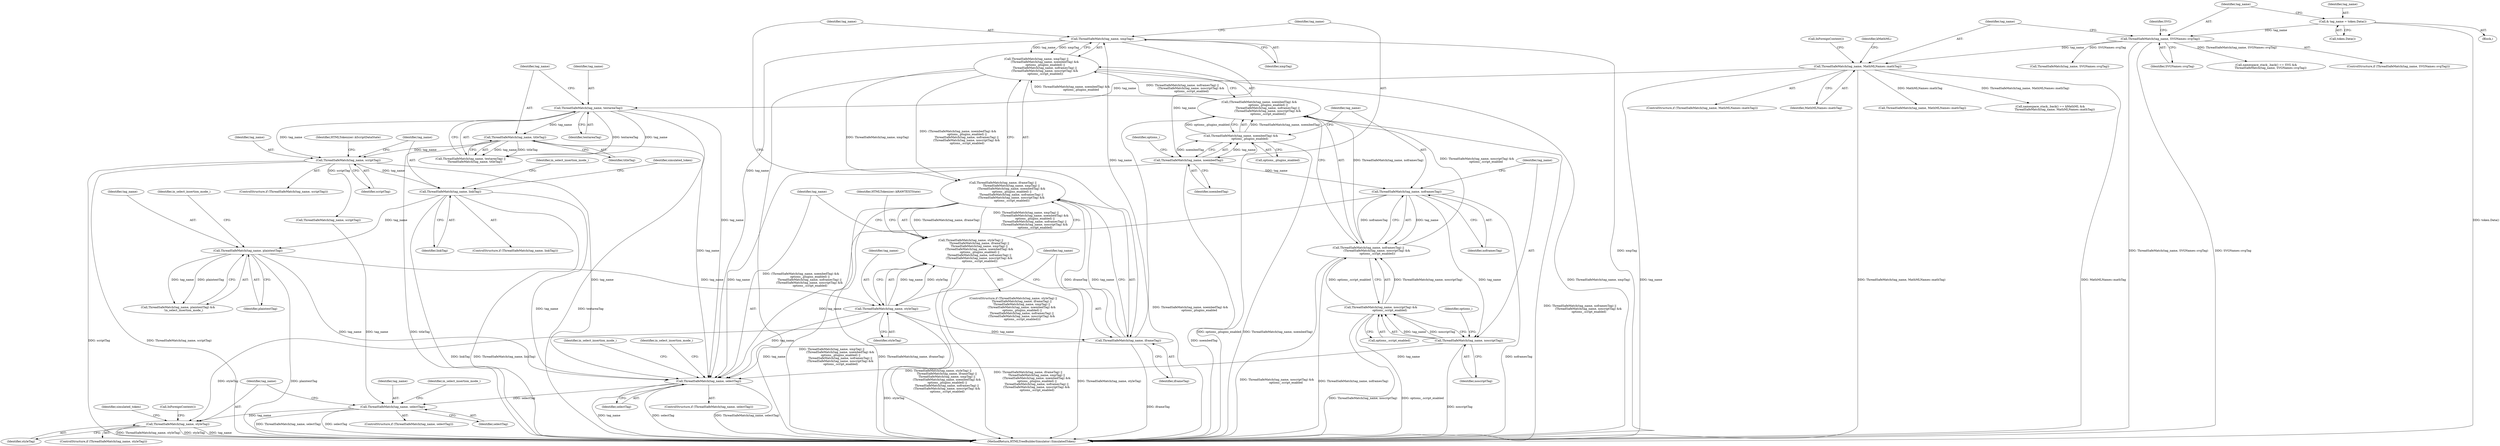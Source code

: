 digraph "0_Chrome_133bc5c262b2555af223263452e9875a95db9eb7@API" {
"1000212" [label="(Call,ThreadSafeMatch(tag_name, xmpTag))"];
"1000208" [label="(Call,ThreadSafeMatch(tag_name, iframeTag))"];
"1000204" [label="(Call,ThreadSafeMatch(tag_name, styleTag))"];
"1000193" [label="(Call,ThreadSafeMatch(tag_name, plaintextTag))"];
"1000179" [label="(Call,ThreadSafeMatch(tag_name, linkTag))"];
"1000168" [label="(Call,ThreadSafeMatch(tag_name, scriptTag))"];
"1000157" [label="(Call,ThreadSafeMatch(tag_name, textareaTag))"];
"1000124" [label="(Call,ThreadSafeMatch(tag_name, MathMLNames::mathTag))"];
"1000118" [label="(Call,ThreadSafeMatch(tag_name, SVGNames::svgTag))"];
"1000114" [label="(Call,& tag_name = token.Data())"];
"1000160" [label="(Call,ThreadSafeMatch(tag_name, titleTag))"];
"1000211" [label="(Call,ThreadSafeMatch(tag_name, xmpTag) ||\n                   (ThreadSafeMatch(tag_name, noembedTag) &&\n                    options_.plugins_enabled) ||\n                   ThreadSafeMatch(tag_name, noframesTag) ||\n                   (ThreadSafeMatch(tag_name, noscriptTag) &&\n                    options_.script_enabled))"];
"1000207" [label="(Call,ThreadSafeMatch(tag_name, iframeTag) ||\n                   ThreadSafeMatch(tag_name, xmpTag) ||\n                   (ThreadSafeMatch(tag_name, noembedTag) &&\n                    options_.plugins_enabled) ||\n                   ThreadSafeMatch(tag_name, noframesTag) ||\n                   (ThreadSafeMatch(tag_name, noscriptTag) &&\n                    options_.script_enabled))"];
"1000203" [label="(Call,ThreadSafeMatch(tag_name, styleTag) ||\n                   ThreadSafeMatch(tag_name, iframeTag) ||\n                   ThreadSafeMatch(tag_name, xmpTag) ||\n                   (ThreadSafeMatch(tag_name, noembedTag) &&\n                    options_.plugins_enabled) ||\n                   ThreadSafeMatch(tag_name, noframesTag) ||\n                   (ThreadSafeMatch(tag_name, noscriptTag) &&\n                    options_.script_enabled))"];
"1000217" [label="(Call,ThreadSafeMatch(tag_name, noembedTag))"];
"1000216" [label="(Call,ThreadSafeMatch(tag_name, noembedTag) &&\n                    options_.plugins_enabled)"];
"1000215" [label="(Call,(ThreadSafeMatch(tag_name, noembedTag) &&\n                    options_.plugins_enabled) ||\n                   ThreadSafeMatch(tag_name, noframesTag) ||\n                   (ThreadSafeMatch(tag_name, noscriptTag) &&\n                    options_.script_enabled))"];
"1000224" [label="(Call,ThreadSafeMatch(tag_name, noframesTag))"];
"1000223" [label="(Call,ThreadSafeMatch(tag_name, noframesTag) ||\n                   (ThreadSafeMatch(tag_name, noscriptTag) &&\n                    options_.script_enabled))"];
"1000228" [label="(Call,ThreadSafeMatch(tag_name, noscriptTag))"];
"1000227" [label="(Call,ThreadSafeMatch(tag_name, noscriptTag) &&\n                    options_.script_enabled)"];
"1000238" [label="(Call,ThreadSafeMatch(tag_name, selectTag))"];
"1000324" [label="(Call,ThreadSafeMatch(tag_name, selectTag))"];
"1000332" [label="(Call,ThreadSafeMatch(tag_name, styleTag))"];
"1000334" [label="(Identifier,styleTag)"];
"1000195" [label="(Identifier,plaintextTag)"];
"1000228" [label="(Call,ThreadSafeMatch(tag_name, noscriptTag))"];
"1000180" [label="(Identifier,tag_name)"];
"1000282" [label="(Call,namespace_stack_.back() == kMathML &&\n          ThreadSafeMatch(tag_name, MathMLNames::mathTag))"];
"1000123" [label="(ControlStructure,if (ThreadSafeMatch(tag_name, MathMLNames::mathTag)))"];
"1000192" [label="(Call,ThreadSafeMatch(tag_name, plaintextTag) &&\n            !in_select_insertion_mode_)"];
"1000216" [label="(Call,ThreadSafeMatch(tag_name, noembedTag) &&\n                    options_.plugins_enabled)"];
"1000239" [label="(Identifier,tag_name)"];
"1000169" [label="(Identifier,tag_name)"];
"1000331" [label="(ControlStructure,if (ThreadSafeMatch(tag_name, styleTag)))"];
"1000112" [label="(Block,)"];
"1000193" [label="(Call,ThreadSafeMatch(tag_name, plaintextTag))"];
"1000189" [label="(Identifier,in_select_insertion_mode_)"];
"1000212" [label="(Call,ThreadSafeMatch(tag_name, xmpTag))"];
"1000236" [label="(Identifier,HTMLTokenizer::kRAWTEXTState)"];
"1000217" [label="(Call,ThreadSafeMatch(tag_name, noembedTag))"];
"1000114" [label="(Call,& tag_name = token.Data())"];
"1000181" [label="(Identifier,linkTag)"];
"1000213" [label="(Identifier,tag_name)"];
"1000194" [label="(Identifier,tag_name)"];
"1000210" [label="(Identifier,iframeTag)"];
"1000226" [label="(Identifier,noframesTag)"];
"1000344" [label="(MethodReturn,HTMLTreeBuilderSimulator::SimulatedToken)"];
"1000162" [label="(Identifier,titleTag)"];
"1000156" [label="(Call,ThreadSafeMatch(tag_name, textareaTag) ||\n          ThreadSafeMatch(tag_name, titleTag))"];
"1000118" [label="(Call,ThreadSafeMatch(tag_name, SVGNames::svgTag))"];
"1000203" [label="(Call,ThreadSafeMatch(tag_name, styleTag) ||\n                   ThreadSafeMatch(tag_name, iframeTag) ||\n                   ThreadSafeMatch(tag_name, xmpTag) ||\n                   (ThreadSafeMatch(tag_name, noembedTag) &&\n                    options_.plugins_enabled) ||\n                   ThreadSafeMatch(tag_name, noframesTag) ||\n                   (ThreadSafeMatch(tag_name, noscriptTag) &&\n                    options_.script_enabled))"];
"1000325" [label="(Identifier,tag_name)"];
"1000219" [label="(Identifier,noembedTag)"];
"1000232" [label="(Identifier,options_)"];
"1000209" [label="(Identifier,tag_name)"];
"1000240" [label="(Identifier,selectTag)"];
"1000229" [label="(Identifier,tag_name)"];
"1000274" [label="(Call,namespace_stack_.back() == SVG &&\n          ThreadSafeMatch(tag_name, SVGNames::svgTag))"];
"1000220" [label="(Call,options_.plugins_enabled)"];
"1000128" [label="(Identifier,kMathML)"];
"1000207" [label="(Call,ThreadSafeMatch(tag_name, iframeTag) ||\n                   ThreadSafeMatch(tag_name, xmpTag) ||\n                   (ThreadSafeMatch(tag_name, noembedTag) &&\n                    options_.plugins_enabled) ||\n                   ThreadSafeMatch(tag_name, noframesTag) ||\n                   (ThreadSafeMatch(tag_name, noscriptTag) &&\n                    options_.script_enabled))"];
"1000238" [label="(Call,ThreadSafeMatch(tag_name, selectTag))"];
"1000126" [label="(Identifier,MathMLNames::mathTag)"];
"1000324" [label="(Call,ThreadSafeMatch(tag_name, selectTag))"];
"1000158" [label="(Identifier,tag_name)"];
"1000116" [label="(Call,token.Data())"];
"1000214" [label="(Identifier,xmpTag)"];
"1000204" [label="(Call,ThreadSafeMatch(tag_name, styleTag))"];
"1000336" [label="(Identifier,simulated_token)"];
"1000117" [label="(ControlStructure,if (ThreadSafeMatch(tag_name, SVGNames::svgTag)))"];
"1000119" [label="(Identifier,tag_name)"];
"1000237" [label="(ControlStructure,if (ThreadSafeMatch(tag_name, selectTag)))"];
"1000323" [label="(ControlStructure,if (ThreadSafeMatch(tag_name, selectTag)))"];
"1000173" [label="(Identifier,HTMLTokenizer::kScriptDataState)"];
"1000170" [label="(Identifier,scriptTag)"];
"1000223" [label="(Call,ThreadSafeMatch(tag_name, noframesTag) ||\n                   (ThreadSafeMatch(tag_name, noscriptTag) &&\n                    options_.script_enabled))"];
"1000206" [label="(Identifier,styleTag)"];
"1000311" [label="(Call,ThreadSafeMatch(tag_name, scriptTag))"];
"1000202" [label="(ControlStructure,if (ThreadSafeMatch(tag_name, styleTag) ||\n                   ThreadSafeMatch(tag_name, iframeTag) ||\n                   ThreadSafeMatch(tag_name, xmpTag) ||\n                   (ThreadSafeMatch(tag_name, noembedTag) &&\n                    options_.plugins_enabled) ||\n                   ThreadSafeMatch(tag_name, noframesTag) ||\n                   (ThreadSafeMatch(tag_name, noscriptTag) &&\n                    options_.script_enabled)))"];
"1000211" [label="(Call,ThreadSafeMatch(tag_name, xmpTag) ||\n                   (ThreadSafeMatch(tag_name, noembedTag) &&\n                    options_.plugins_enabled) ||\n                   ThreadSafeMatch(tag_name, noframesTag) ||\n                   (ThreadSafeMatch(tag_name, noscriptTag) &&\n                    options_.script_enabled))"];
"1000197" [label="(Identifier,in_select_insertion_mode_)"];
"1000339" [label="(Call,InForeignContent())"];
"1000122" [label="(Identifier,SVG)"];
"1000326" [label="(Identifier,selectTag)"];
"1000225" [label="(Identifier,tag_name)"];
"1000333" [label="(Identifier,tag_name)"];
"1000231" [label="(Call,options_.script_enabled)"];
"1000329" [label="(Identifier,in_select_insertion_mode_)"];
"1000167" [label="(ControlStructure,if (ThreadSafeMatch(tag_name, scriptTag)))"];
"1000248" [label="(Identifier,in_select_insertion_mode_)"];
"1000286" [label="(Call,ThreadSafeMatch(tag_name, MathMLNames::mathTag))"];
"1000243" [label="(Identifier,in_select_insertion_mode_)"];
"1000124" [label="(Call,ThreadSafeMatch(tag_name, MathMLNames::mathTag))"];
"1000157" [label="(Call,ThreadSafeMatch(tag_name, textareaTag))"];
"1000168" [label="(Call,ThreadSafeMatch(tag_name, scriptTag))"];
"1000115" [label="(Identifier,tag_name)"];
"1000227" [label="(Call,ThreadSafeMatch(tag_name, noscriptTag) &&\n                    options_.script_enabled)"];
"1000161" [label="(Identifier,tag_name)"];
"1000332" [label="(Call,ThreadSafeMatch(tag_name, styleTag))"];
"1000160" [label="(Call,ThreadSafeMatch(tag_name, titleTag))"];
"1000131" [label="(Call,InForeignContent())"];
"1000221" [label="(Identifier,options_)"];
"1000230" [label="(Identifier,noscriptTag)"];
"1000184" [label="(Identifier,simulated_token)"];
"1000178" [label="(ControlStructure,if (ThreadSafeMatch(tag_name, linkTag)))"];
"1000125" [label="(Identifier,tag_name)"];
"1000120" [label="(Identifier,SVGNames::svgTag)"];
"1000224" [label="(Call,ThreadSafeMatch(tag_name, noframesTag))"];
"1000278" [label="(Call,ThreadSafeMatch(tag_name, SVGNames::svgTag))"];
"1000159" [label="(Identifier,textareaTag)"];
"1000208" [label="(Call,ThreadSafeMatch(tag_name, iframeTag))"];
"1000218" [label="(Identifier,tag_name)"];
"1000179" [label="(Call,ThreadSafeMatch(tag_name, linkTag))"];
"1000205" [label="(Identifier,tag_name)"];
"1000215" [label="(Call,(ThreadSafeMatch(tag_name, noembedTag) &&\n                    options_.plugins_enabled) ||\n                   ThreadSafeMatch(tag_name, noframesTag) ||\n                   (ThreadSafeMatch(tag_name, noscriptTag) &&\n                    options_.script_enabled))"];
"1000212" -> "1000211"  [label="AST: "];
"1000212" -> "1000214"  [label="CFG: "];
"1000213" -> "1000212"  [label="AST: "];
"1000214" -> "1000212"  [label="AST: "];
"1000218" -> "1000212"  [label="CFG: "];
"1000211" -> "1000212"  [label="CFG: "];
"1000212" -> "1000344"  [label="DDG: xmpTag"];
"1000212" -> "1000211"  [label="DDG: tag_name"];
"1000212" -> "1000211"  [label="DDG: xmpTag"];
"1000208" -> "1000212"  [label="DDG: tag_name"];
"1000212" -> "1000217"  [label="DDG: tag_name"];
"1000212" -> "1000238"  [label="DDG: tag_name"];
"1000208" -> "1000207"  [label="AST: "];
"1000208" -> "1000210"  [label="CFG: "];
"1000209" -> "1000208"  [label="AST: "];
"1000210" -> "1000208"  [label="AST: "];
"1000213" -> "1000208"  [label="CFG: "];
"1000207" -> "1000208"  [label="CFG: "];
"1000208" -> "1000344"  [label="DDG: iframeTag"];
"1000208" -> "1000207"  [label="DDG: tag_name"];
"1000208" -> "1000207"  [label="DDG: iframeTag"];
"1000204" -> "1000208"  [label="DDG: tag_name"];
"1000208" -> "1000238"  [label="DDG: tag_name"];
"1000204" -> "1000203"  [label="AST: "];
"1000204" -> "1000206"  [label="CFG: "];
"1000205" -> "1000204"  [label="AST: "];
"1000206" -> "1000204"  [label="AST: "];
"1000209" -> "1000204"  [label="CFG: "];
"1000203" -> "1000204"  [label="CFG: "];
"1000204" -> "1000344"  [label="DDG: styleTag"];
"1000204" -> "1000203"  [label="DDG: tag_name"];
"1000204" -> "1000203"  [label="DDG: styleTag"];
"1000193" -> "1000204"  [label="DDG: tag_name"];
"1000204" -> "1000238"  [label="DDG: tag_name"];
"1000204" -> "1000332"  [label="DDG: styleTag"];
"1000193" -> "1000192"  [label="AST: "];
"1000193" -> "1000195"  [label="CFG: "];
"1000194" -> "1000193"  [label="AST: "];
"1000195" -> "1000193"  [label="AST: "];
"1000197" -> "1000193"  [label="CFG: "];
"1000192" -> "1000193"  [label="CFG: "];
"1000193" -> "1000344"  [label="DDG: plaintextTag"];
"1000193" -> "1000192"  [label="DDG: tag_name"];
"1000193" -> "1000192"  [label="DDG: plaintextTag"];
"1000179" -> "1000193"  [label="DDG: tag_name"];
"1000193" -> "1000238"  [label="DDG: tag_name"];
"1000179" -> "1000178"  [label="AST: "];
"1000179" -> "1000181"  [label="CFG: "];
"1000180" -> "1000179"  [label="AST: "];
"1000181" -> "1000179"  [label="AST: "];
"1000184" -> "1000179"  [label="CFG: "];
"1000189" -> "1000179"  [label="CFG: "];
"1000179" -> "1000344"  [label="DDG: ThreadSafeMatch(tag_name, linkTag)"];
"1000179" -> "1000344"  [label="DDG: linkTag"];
"1000168" -> "1000179"  [label="DDG: tag_name"];
"1000179" -> "1000238"  [label="DDG: tag_name"];
"1000168" -> "1000167"  [label="AST: "];
"1000168" -> "1000170"  [label="CFG: "];
"1000169" -> "1000168"  [label="AST: "];
"1000170" -> "1000168"  [label="AST: "];
"1000173" -> "1000168"  [label="CFG: "];
"1000180" -> "1000168"  [label="CFG: "];
"1000168" -> "1000344"  [label="DDG: ThreadSafeMatch(tag_name, scriptTag)"];
"1000168" -> "1000344"  [label="DDG: scriptTag"];
"1000157" -> "1000168"  [label="DDG: tag_name"];
"1000160" -> "1000168"  [label="DDG: tag_name"];
"1000168" -> "1000238"  [label="DDG: tag_name"];
"1000168" -> "1000311"  [label="DDG: scriptTag"];
"1000157" -> "1000156"  [label="AST: "];
"1000157" -> "1000159"  [label="CFG: "];
"1000158" -> "1000157"  [label="AST: "];
"1000159" -> "1000157"  [label="AST: "];
"1000161" -> "1000157"  [label="CFG: "];
"1000156" -> "1000157"  [label="CFG: "];
"1000157" -> "1000344"  [label="DDG: textareaTag"];
"1000157" -> "1000156"  [label="DDG: tag_name"];
"1000157" -> "1000156"  [label="DDG: textareaTag"];
"1000124" -> "1000157"  [label="DDG: tag_name"];
"1000157" -> "1000160"  [label="DDG: tag_name"];
"1000157" -> "1000238"  [label="DDG: tag_name"];
"1000124" -> "1000123"  [label="AST: "];
"1000124" -> "1000126"  [label="CFG: "];
"1000125" -> "1000124"  [label="AST: "];
"1000126" -> "1000124"  [label="AST: "];
"1000128" -> "1000124"  [label="CFG: "];
"1000131" -> "1000124"  [label="CFG: "];
"1000124" -> "1000344"  [label="DDG: MathMLNames::mathTag"];
"1000124" -> "1000344"  [label="DDG: tag_name"];
"1000124" -> "1000344"  [label="DDG: ThreadSafeMatch(tag_name, MathMLNames::mathTag)"];
"1000118" -> "1000124"  [label="DDG: tag_name"];
"1000124" -> "1000282"  [label="DDG: ThreadSafeMatch(tag_name, MathMLNames::mathTag)"];
"1000124" -> "1000286"  [label="DDG: MathMLNames::mathTag"];
"1000118" -> "1000117"  [label="AST: "];
"1000118" -> "1000120"  [label="CFG: "];
"1000119" -> "1000118"  [label="AST: "];
"1000120" -> "1000118"  [label="AST: "];
"1000122" -> "1000118"  [label="CFG: "];
"1000125" -> "1000118"  [label="CFG: "];
"1000118" -> "1000344"  [label="DDG: ThreadSafeMatch(tag_name, SVGNames::svgTag)"];
"1000118" -> "1000344"  [label="DDG: SVGNames::svgTag"];
"1000114" -> "1000118"  [label="DDG: tag_name"];
"1000118" -> "1000274"  [label="DDG: ThreadSafeMatch(tag_name, SVGNames::svgTag)"];
"1000118" -> "1000278"  [label="DDG: SVGNames::svgTag"];
"1000114" -> "1000112"  [label="AST: "];
"1000114" -> "1000116"  [label="CFG: "];
"1000115" -> "1000114"  [label="AST: "];
"1000116" -> "1000114"  [label="AST: "];
"1000119" -> "1000114"  [label="CFG: "];
"1000114" -> "1000344"  [label="DDG: token.Data()"];
"1000160" -> "1000156"  [label="AST: "];
"1000160" -> "1000162"  [label="CFG: "];
"1000161" -> "1000160"  [label="AST: "];
"1000162" -> "1000160"  [label="AST: "];
"1000156" -> "1000160"  [label="CFG: "];
"1000160" -> "1000344"  [label="DDG: titleTag"];
"1000160" -> "1000156"  [label="DDG: tag_name"];
"1000160" -> "1000156"  [label="DDG: titleTag"];
"1000160" -> "1000238"  [label="DDG: tag_name"];
"1000211" -> "1000207"  [label="AST: "];
"1000211" -> "1000215"  [label="CFG: "];
"1000215" -> "1000211"  [label="AST: "];
"1000207" -> "1000211"  [label="CFG: "];
"1000211" -> "1000344"  [label="DDG: ThreadSafeMatch(tag_name, xmpTag)"];
"1000211" -> "1000344"  [label="DDG: (ThreadSafeMatch(tag_name, noembedTag) &&\n                    options_.plugins_enabled) ||\n                   ThreadSafeMatch(tag_name, noframesTag) ||\n                   (ThreadSafeMatch(tag_name, noscriptTag) &&\n                    options_.script_enabled)"];
"1000211" -> "1000207"  [label="DDG: ThreadSafeMatch(tag_name, xmpTag)"];
"1000211" -> "1000207"  [label="DDG: (ThreadSafeMatch(tag_name, noembedTag) &&\n                    options_.plugins_enabled) ||\n                   ThreadSafeMatch(tag_name, noframesTag) ||\n                   (ThreadSafeMatch(tag_name, noscriptTag) &&\n                    options_.script_enabled)"];
"1000215" -> "1000211"  [label="DDG: ThreadSafeMatch(tag_name, noembedTag) &&\n                    options_.plugins_enabled"];
"1000215" -> "1000211"  [label="DDG: ThreadSafeMatch(tag_name, noframesTag) ||\n                   (ThreadSafeMatch(tag_name, noscriptTag) &&\n                    options_.script_enabled)"];
"1000207" -> "1000203"  [label="AST: "];
"1000203" -> "1000207"  [label="CFG: "];
"1000207" -> "1000344"  [label="DDG: ThreadSafeMatch(tag_name, iframeTag)"];
"1000207" -> "1000344"  [label="DDG: ThreadSafeMatch(tag_name, xmpTag) ||\n                   (ThreadSafeMatch(tag_name, noembedTag) &&\n                    options_.plugins_enabled) ||\n                   ThreadSafeMatch(tag_name, noframesTag) ||\n                   (ThreadSafeMatch(tag_name, noscriptTag) &&\n                    options_.script_enabled)"];
"1000207" -> "1000203"  [label="DDG: ThreadSafeMatch(tag_name, iframeTag)"];
"1000207" -> "1000203"  [label="DDG: ThreadSafeMatch(tag_name, xmpTag) ||\n                   (ThreadSafeMatch(tag_name, noembedTag) &&\n                    options_.plugins_enabled) ||\n                   ThreadSafeMatch(tag_name, noframesTag) ||\n                   (ThreadSafeMatch(tag_name, noscriptTag) &&\n                    options_.script_enabled)"];
"1000203" -> "1000202"  [label="AST: "];
"1000236" -> "1000203"  [label="CFG: "];
"1000239" -> "1000203"  [label="CFG: "];
"1000203" -> "1000344"  [label="DDG: ThreadSafeMatch(tag_name, styleTag) ||\n                   ThreadSafeMatch(tag_name, iframeTag) ||\n                   ThreadSafeMatch(tag_name, xmpTag) ||\n                   (ThreadSafeMatch(tag_name, noembedTag) &&\n                    options_.plugins_enabled) ||\n                   ThreadSafeMatch(tag_name, noframesTag) ||\n                   (ThreadSafeMatch(tag_name, noscriptTag) &&\n                    options_.script_enabled)"];
"1000203" -> "1000344"  [label="DDG: ThreadSafeMatch(tag_name, iframeTag) ||\n                   ThreadSafeMatch(tag_name, xmpTag) ||\n                   (ThreadSafeMatch(tag_name, noembedTag) &&\n                    options_.plugins_enabled) ||\n                   ThreadSafeMatch(tag_name, noframesTag) ||\n                   (ThreadSafeMatch(tag_name, noscriptTag) &&\n                    options_.script_enabled)"];
"1000203" -> "1000344"  [label="DDG: ThreadSafeMatch(tag_name, styleTag)"];
"1000217" -> "1000216"  [label="AST: "];
"1000217" -> "1000219"  [label="CFG: "];
"1000218" -> "1000217"  [label="AST: "];
"1000219" -> "1000217"  [label="AST: "];
"1000221" -> "1000217"  [label="CFG: "];
"1000216" -> "1000217"  [label="CFG: "];
"1000217" -> "1000344"  [label="DDG: noembedTag"];
"1000217" -> "1000216"  [label="DDG: tag_name"];
"1000217" -> "1000216"  [label="DDG: noembedTag"];
"1000217" -> "1000224"  [label="DDG: tag_name"];
"1000217" -> "1000238"  [label="DDG: tag_name"];
"1000216" -> "1000215"  [label="AST: "];
"1000216" -> "1000220"  [label="CFG: "];
"1000220" -> "1000216"  [label="AST: "];
"1000225" -> "1000216"  [label="CFG: "];
"1000215" -> "1000216"  [label="CFG: "];
"1000216" -> "1000344"  [label="DDG: ThreadSafeMatch(tag_name, noembedTag)"];
"1000216" -> "1000344"  [label="DDG: options_.plugins_enabled"];
"1000216" -> "1000215"  [label="DDG: ThreadSafeMatch(tag_name, noembedTag)"];
"1000216" -> "1000215"  [label="DDG: options_.plugins_enabled"];
"1000215" -> "1000223"  [label="CFG: "];
"1000223" -> "1000215"  [label="AST: "];
"1000215" -> "1000344"  [label="DDG: ThreadSafeMatch(tag_name, noframesTag) ||\n                   (ThreadSafeMatch(tag_name, noscriptTag) &&\n                    options_.script_enabled)"];
"1000215" -> "1000344"  [label="DDG: ThreadSafeMatch(tag_name, noembedTag) &&\n                    options_.plugins_enabled"];
"1000223" -> "1000215"  [label="DDG: ThreadSafeMatch(tag_name, noframesTag)"];
"1000223" -> "1000215"  [label="DDG: ThreadSafeMatch(tag_name, noscriptTag) &&\n                    options_.script_enabled"];
"1000224" -> "1000223"  [label="AST: "];
"1000224" -> "1000226"  [label="CFG: "];
"1000225" -> "1000224"  [label="AST: "];
"1000226" -> "1000224"  [label="AST: "];
"1000229" -> "1000224"  [label="CFG: "];
"1000223" -> "1000224"  [label="CFG: "];
"1000224" -> "1000344"  [label="DDG: noframesTag"];
"1000224" -> "1000223"  [label="DDG: tag_name"];
"1000224" -> "1000223"  [label="DDG: noframesTag"];
"1000224" -> "1000228"  [label="DDG: tag_name"];
"1000224" -> "1000238"  [label="DDG: tag_name"];
"1000223" -> "1000227"  [label="CFG: "];
"1000227" -> "1000223"  [label="AST: "];
"1000223" -> "1000344"  [label="DDG: ThreadSafeMatch(tag_name, noscriptTag) &&\n                    options_.script_enabled"];
"1000223" -> "1000344"  [label="DDG: ThreadSafeMatch(tag_name, noframesTag)"];
"1000227" -> "1000223"  [label="DDG: ThreadSafeMatch(tag_name, noscriptTag)"];
"1000227" -> "1000223"  [label="DDG: options_.script_enabled"];
"1000228" -> "1000227"  [label="AST: "];
"1000228" -> "1000230"  [label="CFG: "];
"1000229" -> "1000228"  [label="AST: "];
"1000230" -> "1000228"  [label="AST: "];
"1000232" -> "1000228"  [label="CFG: "];
"1000227" -> "1000228"  [label="CFG: "];
"1000228" -> "1000344"  [label="DDG: noscriptTag"];
"1000228" -> "1000227"  [label="DDG: tag_name"];
"1000228" -> "1000227"  [label="DDG: noscriptTag"];
"1000228" -> "1000238"  [label="DDG: tag_name"];
"1000227" -> "1000231"  [label="CFG: "];
"1000231" -> "1000227"  [label="AST: "];
"1000227" -> "1000344"  [label="DDG: ThreadSafeMatch(tag_name, noscriptTag)"];
"1000227" -> "1000344"  [label="DDG: options_.script_enabled"];
"1000238" -> "1000237"  [label="AST: "];
"1000238" -> "1000240"  [label="CFG: "];
"1000239" -> "1000238"  [label="AST: "];
"1000240" -> "1000238"  [label="AST: "];
"1000243" -> "1000238"  [label="CFG: "];
"1000248" -> "1000238"  [label="CFG: "];
"1000238" -> "1000344"  [label="DDG: tag_name"];
"1000238" -> "1000344"  [label="DDG: selectTag"];
"1000238" -> "1000344"  [label="DDG: ThreadSafeMatch(tag_name, selectTag)"];
"1000238" -> "1000324"  [label="DDG: selectTag"];
"1000324" -> "1000323"  [label="AST: "];
"1000324" -> "1000326"  [label="CFG: "];
"1000325" -> "1000324"  [label="AST: "];
"1000326" -> "1000324"  [label="AST: "];
"1000329" -> "1000324"  [label="CFG: "];
"1000333" -> "1000324"  [label="CFG: "];
"1000324" -> "1000344"  [label="DDG: selectTag"];
"1000324" -> "1000344"  [label="DDG: ThreadSafeMatch(tag_name, selectTag)"];
"1000311" -> "1000324"  [label="DDG: tag_name"];
"1000324" -> "1000332"  [label="DDG: tag_name"];
"1000332" -> "1000331"  [label="AST: "];
"1000332" -> "1000334"  [label="CFG: "];
"1000333" -> "1000332"  [label="AST: "];
"1000334" -> "1000332"  [label="AST: "];
"1000336" -> "1000332"  [label="CFG: "];
"1000339" -> "1000332"  [label="CFG: "];
"1000332" -> "1000344"  [label="DDG: styleTag"];
"1000332" -> "1000344"  [label="DDG: tag_name"];
"1000332" -> "1000344"  [label="DDG: ThreadSafeMatch(tag_name, styleTag)"];
}

